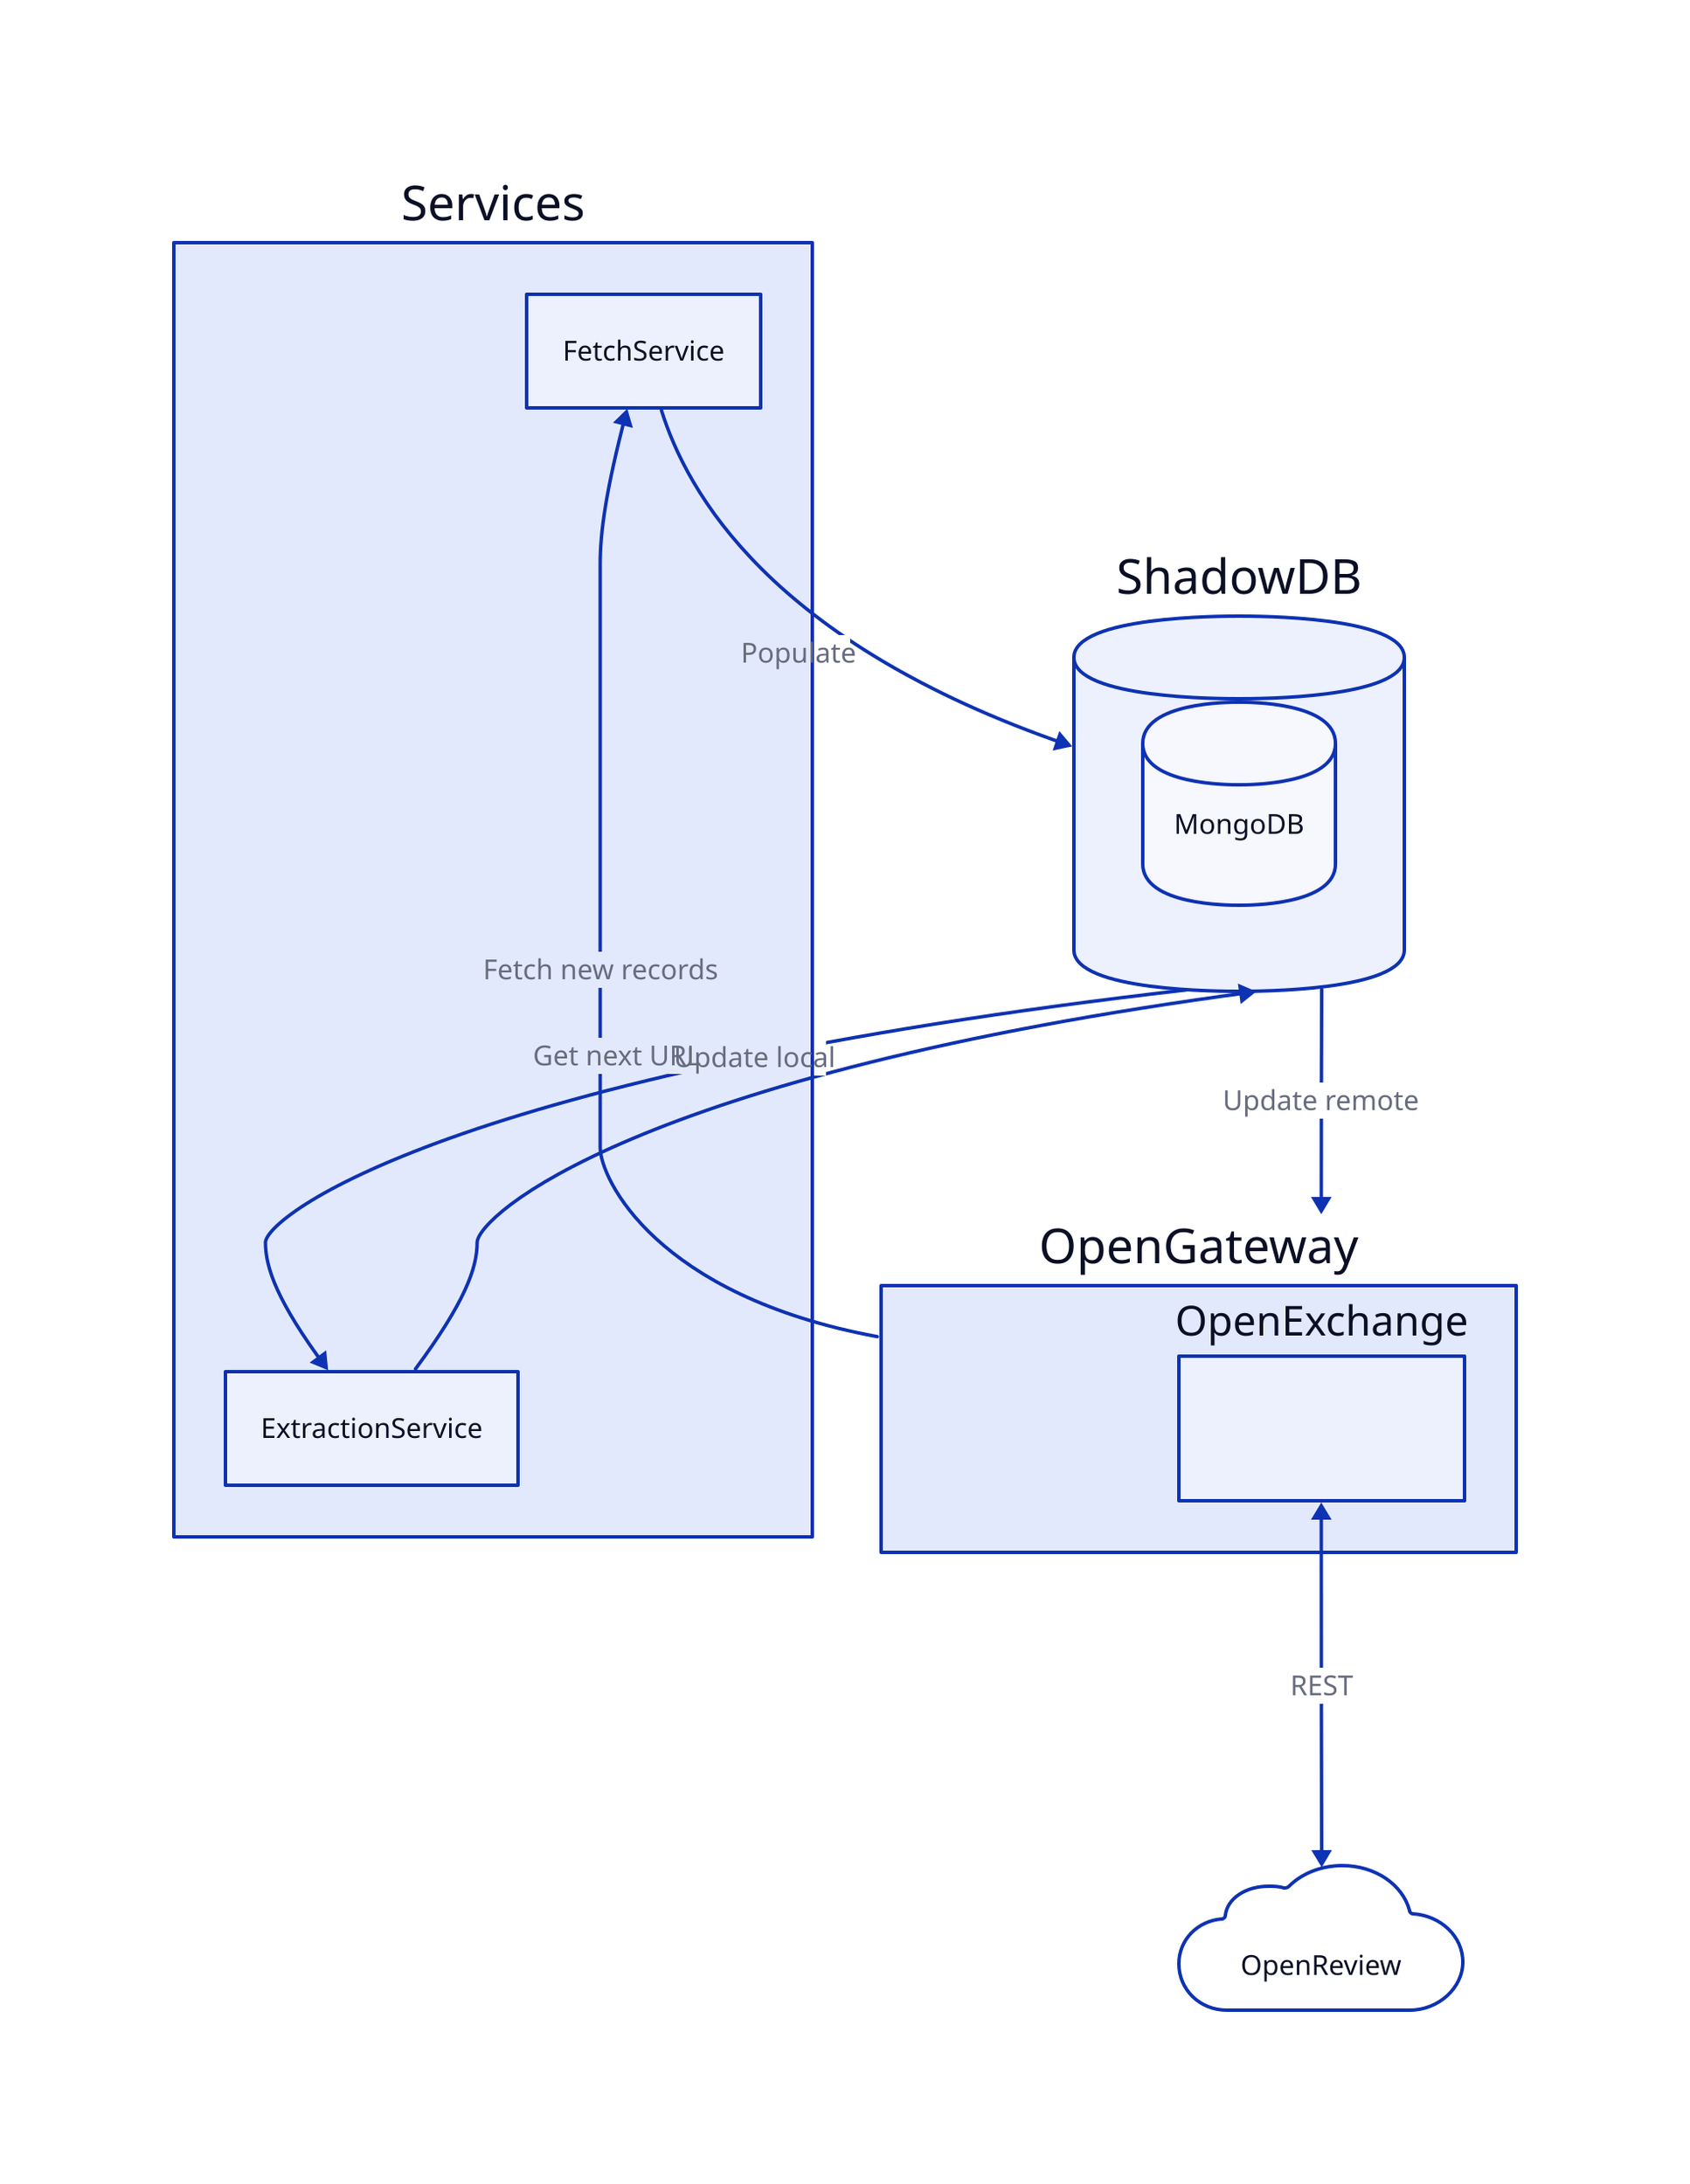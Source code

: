 direction: down

or: OpenReview {
  shape: cloud
}

svc: Services {
  FetchService <- _.gate: Fetch new records
  FetchService -> _.db: Populate
  ExtractionService <- _.db: Get next URL
  ExtractionService -> _.db: Update local
}

gate: OpenGateway {
      note: |`
      *High-level ops*
      `|


      ox: OpenExchange {
        note: |`
        REST Primitives
        `|
      }
      ox <-> _.or: REST
}

db: ShadowDB {
  shape: cylinder
  MongoDB { shape: cylinder }
}

db -> gate: Update remote

